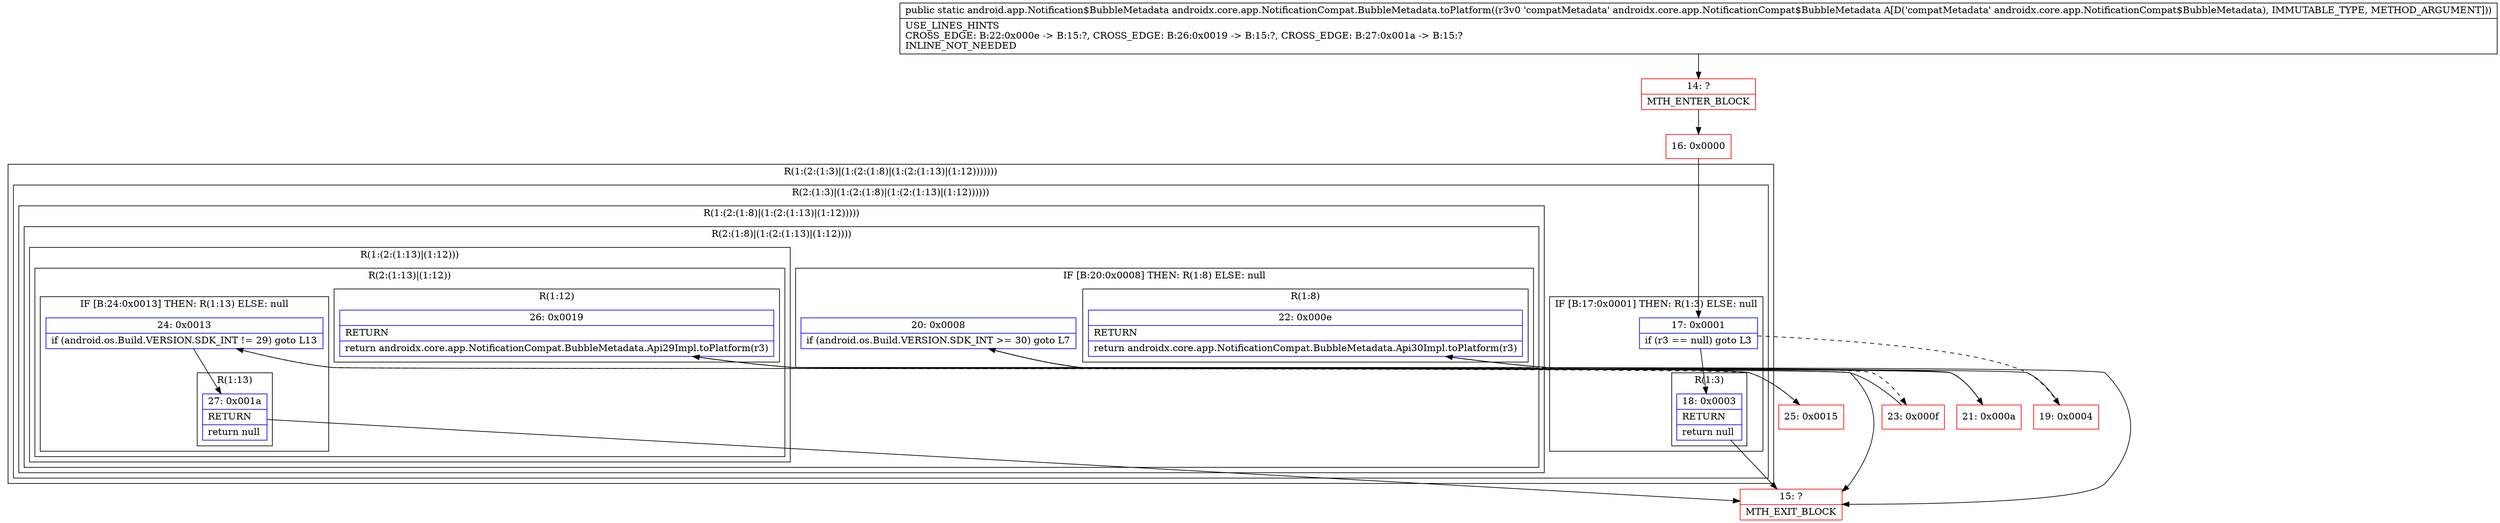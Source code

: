 digraph "CFG forandroidx.core.app.NotificationCompat.BubbleMetadata.toPlatform(Landroidx\/core\/app\/NotificationCompat$BubbleMetadata;)Landroid\/app\/Notification$BubbleMetadata;" {
subgraph cluster_Region_713728686 {
label = "R(1:(2:(1:3)|(1:(2:(1:8)|(1:(2:(1:13)|(1:12)))))))";
node [shape=record,color=blue];
subgraph cluster_Region_385745394 {
label = "R(2:(1:3)|(1:(2:(1:8)|(1:(2:(1:13)|(1:12))))))";
node [shape=record,color=blue];
subgraph cluster_IfRegion_1792980407 {
label = "IF [B:17:0x0001] THEN: R(1:3) ELSE: null";
node [shape=record,color=blue];
Node_17 [shape=record,label="{17\:\ 0x0001|if (r3 == null) goto L3\l}"];
subgraph cluster_Region_1422279067 {
label = "R(1:3)";
node [shape=record,color=blue];
Node_18 [shape=record,label="{18\:\ 0x0003|RETURN\l|return null\l}"];
}
}
subgraph cluster_Region_732300927 {
label = "R(1:(2:(1:8)|(1:(2:(1:13)|(1:12)))))";
node [shape=record,color=blue];
subgraph cluster_Region_1303475048 {
label = "R(2:(1:8)|(1:(2:(1:13)|(1:12))))";
node [shape=record,color=blue];
subgraph cluster_IfRegion_1381827684 {
label = "IF [B:20:0x0008] THEN: R(1:8) ELSE: null";
node [shape=record,color=blue];
Node_20 [shape=record,label="{20\:\ 0x0008|if (android.os.Build.VERSION.SDK_INT \>= 30) goto L7\l}"];
subgraph cluster_Region_888229165 {
label = "R(1:8)";
node [shape=record,color=blue];
Node_22 [shape=record,label="{22\:\ 0x000e|RETURN\l|return androidx.core.app.NotificationCompat.BubbleMetadata.Api30Impl.toPlatform(r3)\l}"];
}
}
subgraph cluster_Region_805253170 {
label = "R(1:(2:(1:13)|(1:12)))";
node [shape=record,color=blue];
subgraph cluster_Region_1762864278 {
label = "R(2:(1:13)|(1:12))";
node [shape=record,color=blue];
subgraph cluster_IfRegion_1398238196 {
label = "IF [B:24:0x0013] THEN: R(1:13) ELSE: null";
node [shape=record,color=blue];
Node_24 [shape=record,label="{24\:\ 0x0013|if (android.os.Build.VERSION.SDK_INT != 29) goto L13\l}"];
subgraph cluster_Region_1844563094 {
label = "R(1:13)";
node [shape=record,color=blue];
Node_27 [shape=record,label="{27\:\ 0x001a|RETURN\l|return null\l}"];
}
}
subgraph cluster_Region_995692474 {
label = "R(1:12)";
node [shape=record,color=blue];
Node_26 [shape=record,label="{26\:\ 0x0019|RETURN\l|return androidx.core.app.NotificationCompat.BubbleMetadata.Api29Impl.toPlatform(r3)\l}"];
}
}
}
}
}
}
}
Node_14 [shape=record,color=red,label="{14\:\ ?|MTH_ENTER_BLOCK\l}"];
Node_16 [shape=record,color=red,label="{16\:\ 0x0000}"];
Node_15 [shape=record,color=red,label="{15\:\ ?|MTH_EXIT_BLOCK\l}"];
Node_19 [shape=record,color=red,label="{19\:\ 0x0004}"];
Node_21 [shape=record,color=red,label="{21\:\ 0x000a}"];
Node_23 [shape=record,color=red,label="{23\:\ 0x000f}"];
Node_25 [shape=record,color=red,label="{25\:\ 0x0015}"];
MethodNode[shape=record,label="{public static android.app.Notification$BubbleMetadata androidx.core.app.NotificationCompat.BubbleMetadata.toPlatform((r3v0 'compatMetadata' androidx.core.app.NotificationCompat$BubbleMetadata A[D('compatMetadata' androidx.core.app.NotificationCompat$BubbleMetadata), IMMUTABLE_TYPE, METHOD_ARGUMENT]))  | USE_LINES_HINTS\lCROSS_EDGE: B:22:0x000e \-\> B:15:?, CROSS_EDGE: B:26:0x0019 \-\> B:15:?, CROSS_EDGE: B:27:0x001a \-\> B:15:?\lINLINE_NOT_NEEDED\l}"];
MethodNode -> Node_14;Node_17 -> Node_18;
Node_17 -> Node_19[style=dashed];
Node_18 -> Node_15;
Node_20 -> Node_21;
Node_20 -> Node_23[style=dashed];
Node_22 -> Node_15;
Node_24 -> Node_25[style=dashed];
Node_24 -> Node_27;
Node_27 -> Node_15;
Node_26 -> Node_15;
Node_14 -> Node_16;
Node_16 -> Node_17;
Node_19 -> Node_20;
Node_21 -> Node_22;
Node_23 -> Node_24;
Node_25 -> Node_26;
}

